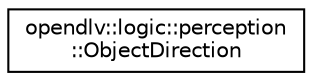 digraph "Graphical Class Hierarchy"
{
 // LATEX_PDF_SIZE
  edge [fontname="Helvetica",fontsize="10",labelfontname="Helvetica",labelfontsize="10"];
  node [fontname="Helvetica",fontsize="10",shape=record];
  rankdir="LR";
  Node0 [label="opendlv::logic::perception\l::ObjectDirection",height=0.2,width=0.4,color="black", fillcolor="white", style="filled",URL="$classopendlv_1_1logic_1_1perception_1_1ObjectDirection.html",tooltip=" "];
}
